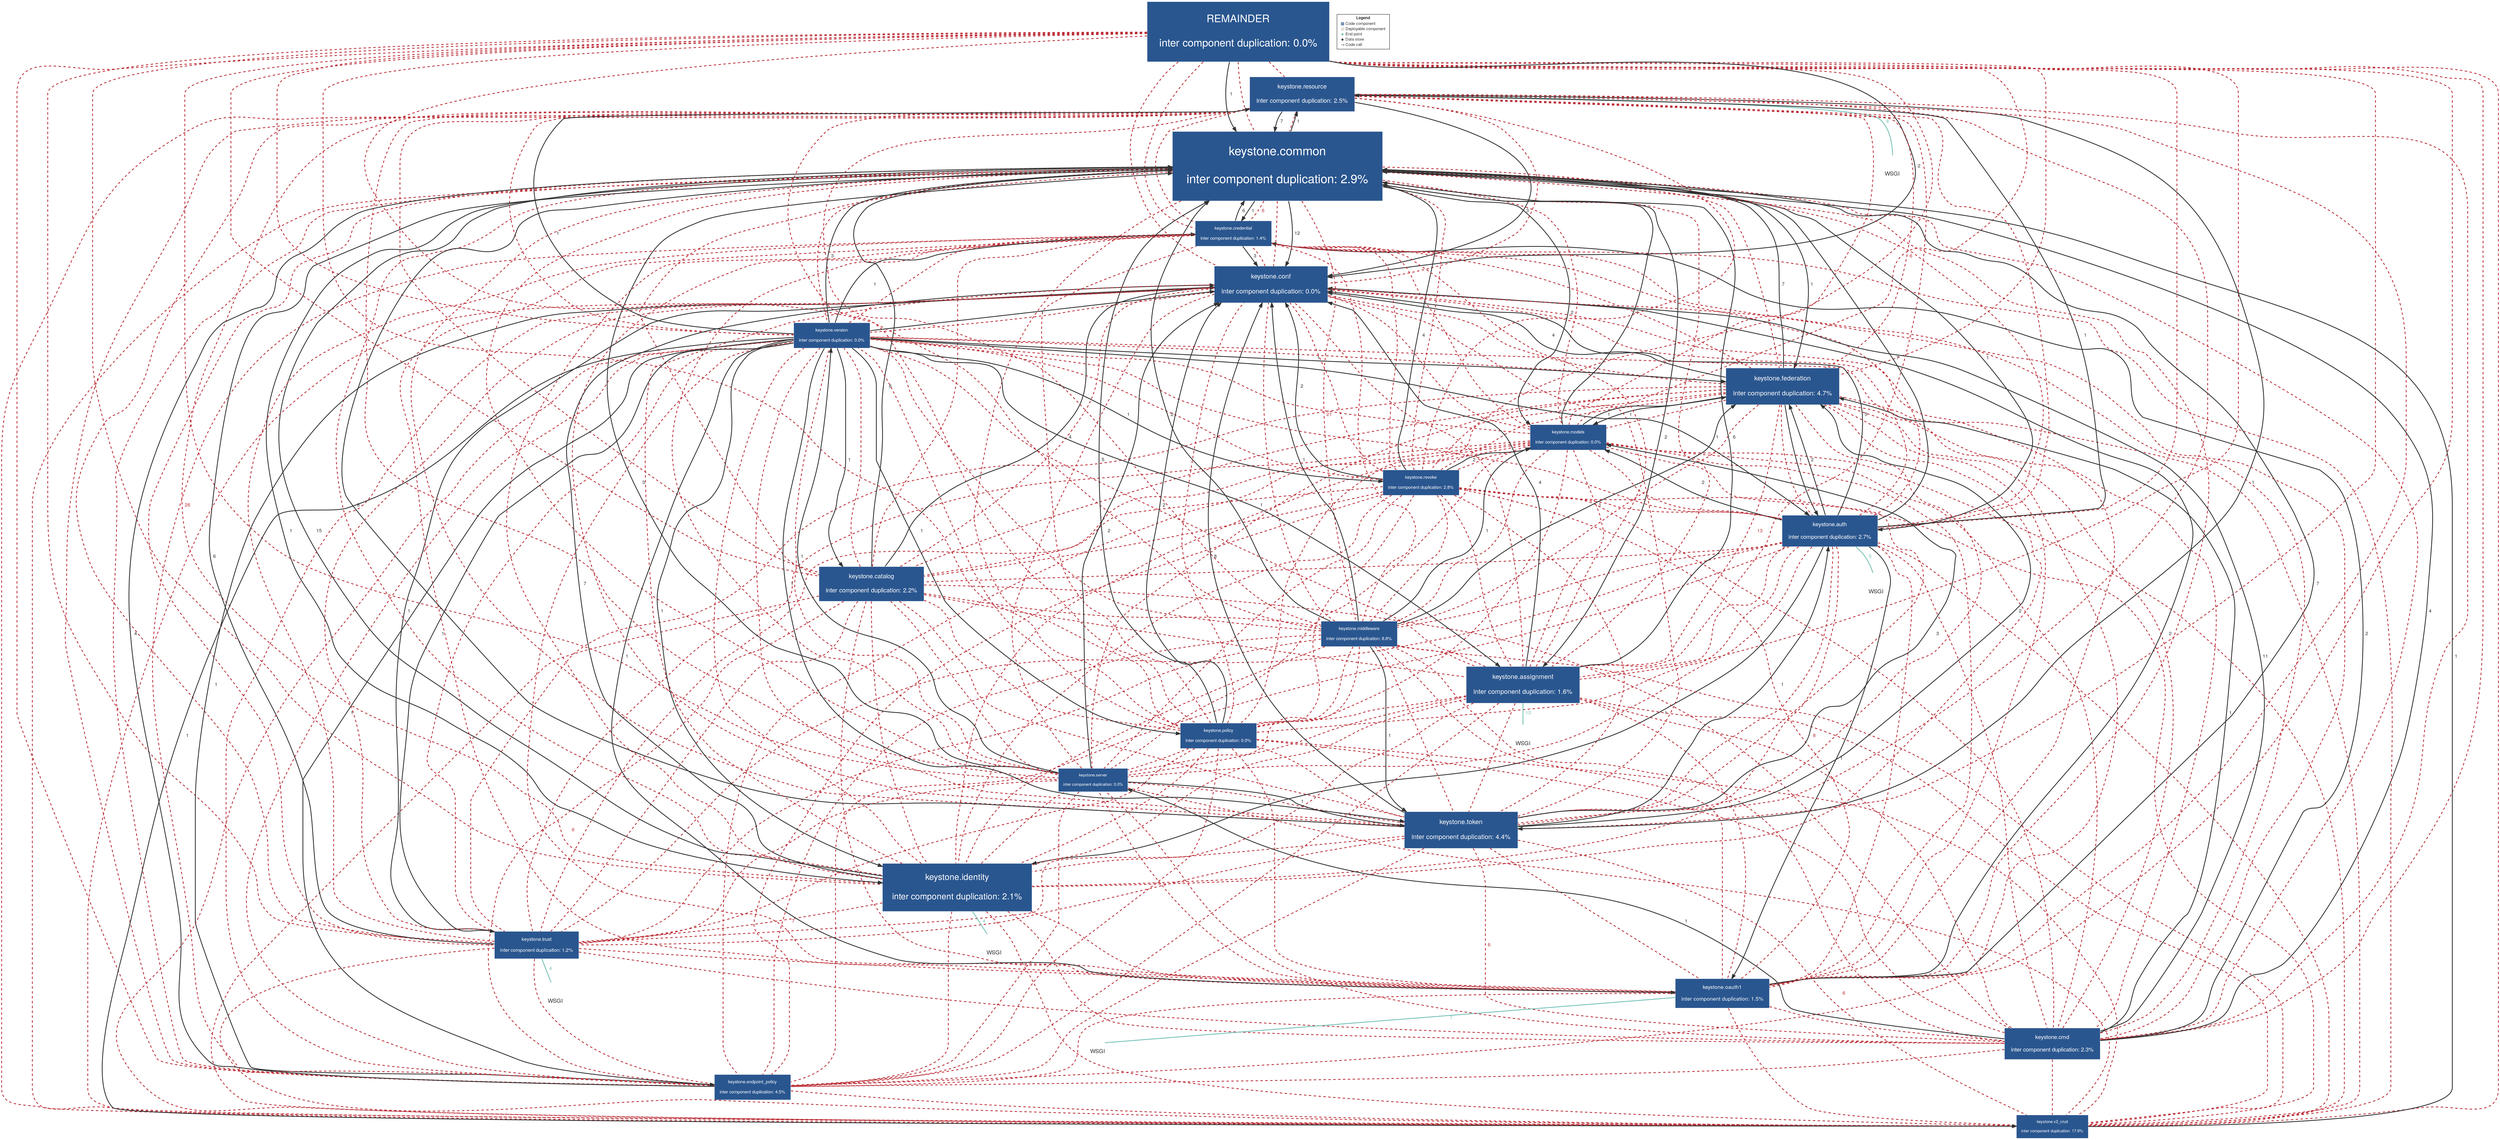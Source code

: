 digraph "Graph" {
compound=true
rankdir=TD
"REMAINDER" [ shape="box" style="filled" fillcolor="#2A568F" penwidth="1" color="#FFFFFF" fontname="Helvetica Neue" fontcolor="#FFFFFF" fontsize="26" margin="0.41600000000000004" label="REMAINDER

inter component duplication: 0.0%" ]
"keystone.resource" [ shape="box" style="filled" fillcolor="#2A568F" penwidth="1" color="#FFFFFF" fontname="Helvetica Neue" fontcolor="#FFFFFF" fontsize="15" margin="0.24" label="keystone.resource

inter component duplication: 2.5%" ]
"INTERFACE-WSGI@keystone.resource@opensource-openstack-keystone" [ shape="box" penwidth="0" fontname="Helvetica Neue" fontcolor="#323232" fontsize="14" image="icon-endpoint.png" width="0.500" height="0.750" fixedsize="true" labelloc="b" label="WSGI" ]
"keystone.common" [ shape="box" style="filled" fillcolor="#2A568F" penwidth="1" color="#FFFFFF" fontname="Helvetica Neue" fontcolor="#FFFFFF" fontsize="30" margin="0.48" label="keystone.common

inter component duplication: 2.9%" ]
"keystone.federation" [ shape="box" style="filled" fillcolor="#2A568F" penwidth="1" color="#FFFFFF" fontname="Helvetica Neue" fontcolor="#FFFFFF" fontsize="16" margin="0.256" label="keystone.federation

inter component duplication: 4.7%" ]
"keystone.models" [ shape="box" style="filled" fillcolor="#2A568F" penwidth="1" color="#FFFFFF" fontname="Helvetica Neue" fontcolor="#FFFFFF" fontsize="11" margin="0.176" label="keystone.models

inter component duplication: 0.0%" ]
"keystone.revoke" [ shape="box" style="filled" fillcolor="#2A568F" penwidth="1" color="#FFFFFF" fontname="Helvetica Neue" fontcolor="#FFFFFF" fontsize="11" margin="0.176" label="keystone.revoke

inter component duplication: 2.8%" ]
"keystone.auth" [ shape="box" style="filled" fillcolor="#2A568F" penwidth="1" color="#FFFFFF" fontname="Helvetica Neue" fontcolor="#FFFFFF" fontsize="14" margin="0.224" label="keystone.auth

inter component duplication: 2.7%" ]
"INTERFACE-WSGI@keystone.auth@opensource-openstack-keystone" [ shape="box" penwidth="0" fontname="Helvetica Neue" fontcolor="#323232" fontsize="14" image="icon-endpoint.png" width="0.500" height="0.750" fixedsize="true" labelloc="b" label="WSGI" ]
"keystone.catalog" [ shape="box" style="filled" fillcolor="#2A568F" penwidth="1" color="#FFFFFF" fontname="Helvetica Neue" fontcolor="#FFFFFF" fontsize="15" margin="0.24" label="keystone.catalog

inter component duplication: 2.2%" ]
"keystone.middleware" [ shape="box" style="filled" fillcolor="#2A568F" penwidth="1" color="#FFFFFF" fontname="Helvetica Neue" fontcolor="#FFFFFF" fontsize="11" margin="0.176" label="keystone.middleware

inter component duplication: 8.8%" ]
"keystone.assignment" [ shape="box" style="filled" fillcolor="#2A568F" penwidth="1" color="#FFFFFF" fontname="Helvetica Neue" fontcolor="#FFFFFF" fontsize="16" margin="0.256" label="keystone.assignment

inter component duplication: 1.6%" ]
"INTERFACE-WSGI@keystone.assignment@opensource-openstack-keystone" [ shape="box" penwidth="0" fontname="Helvetica Neue" fontcolor="#323232" fontsize="14" image="icon-endpoint.png" width="0.500" height="0.750" fixedsize="true" labelloc="b" label="WSGI" ]
"keystone.policy" [ shape="box" style="filled" fillcolor="#2A568F" penwidth="1" color="#FFFFFF" fontname="Helvetica Neue" fontcolor="#FFFFFF" fontsize="11" margin="0.176" label="keystone.policy

inter component duplication: 0.0%" ]
"keystone.token" [ shape="box" style="filled" fillcolor="#2A568F" penwidth="1" color="#FFFFFF" fontname="Helvetica Neue" fontcolor="#FFFFFF" fontsize="16" margin="0.256" label="keystone.token

inter component duplication: 4.4%" ]
"keystone.identity" [ shape="box" style="filled" fillcolor="#2A568F" penwidth="1" color="#FFFFFF" fontname="Helvetica Neue" fontcolor="#FFFFFF" fontsize="21" margin="0.336" label="keystone.identity

inter component duplication: 2.1%" ]
"INTERFACE-WSGI@keystone.identity@opensource-openstack-keystone" [ shape="box" penwidth="0" fontname="Helvetica Neue" fontcolor="#323232" fontsize="14" image="icon-endpoint.png" width="0.500" height="0.750" fixedsize="true" labelloc="b" label="WSGI" ]
"keystone.trust" [ shape="box" style="filled" fillcolor="#2A568F" penwidth="1" color="#FFFFFF" fontname="Helvetica Neue" fontcolor="#FFFFFF" fontsize="12" margin="0.192" label="keystone.trust

inter component duplication: 1.2%" ]
"INTERFACE-WSGI@keystone.trust@opensource-openstack-keystone" [ shape="box" penwidth="0" fontname="Helvetica Neue" fontcolor="#323232" fontsize="14" image="icon-endpoint.png" width="0.500" height="0.750" fixedsize="true" labelloc="b" label="WSGI" ]
"keystone.oauth1" [ shape="box" style="filled" fillcolor="#2A568F" penwidth="1" color="#FFFFFF" fontname="Helvetica Neue" fontcolor="#FFFFFF" fontsize="13" margin="0.20800000000000002" label="keystone.oauth1

inter component duplication: 1.5%" ]
"INTERFACE-WSGI@keystone.oauth1@opensource-openstack-keystone" [ shape="box" penwidth="0" fontname="Helvetica Neue" fontcolor="#323232" fontsize="14" image="icon-endpoint.png" width="0.500" height="0.750" fixedsize="true" labelloc="b" label="WSGI" ]
"keystone.cmd" [ shape="box" style="filled" fillcolor="#2A568F" penwidth="1" color="#FFFFFF" fontname="Helvetica Neue" fontcolor="#FFFFFF" fontsize="14" margin="0.224" label="keystone.cmd

inter component duplication: 2.3%" ]
"keystone.server" [ shape="box" style="filled" fillcolor="#2A568F" penwidth="1" color="#FFFFFF" fontname="Helvetica Neue" fontcolor="#FFFFFF" fontsize="10" margin="0.16" label="keystone.server

inter component duplication: 0.0%" ]
"keystone.endpoint_policy" [ shape="box" style="filled" fillcolor="#2A568F" penwidth="1" color="#FFFFFF" fontname="Helvetica Neue" fontcolor="#FFFFFF" fontsize="11" margin="0.176" label="keystone.endpoint_policy

inter component duplication: 4.5%" ]
"keystone.v2_crud" [ shape="box" style="filled" fillcolor="#2A568F" penwidth="1" color="#FFFFFF" fontname="Helvetica Neue" fontcolor="#FFFFFF" fontsize="10" margin="0.16" label="keystone.v2_crud

inter component duplication: 17.6%" ]
"keystone.conf" [ shape="box" style="filled" fillcolor="#2A568F" penwidth="1" color="#FFFFFF" fontname="Helvetica Neue" fontcolor="#FFFFFF" fontsize="16" margin="0.256" label="keystone.conf

inter component duplication: 0.0%" ]
"keystone.version" [ shape="box" style="filled" fillcolor="#2A568F" penwidth="1" color="#FFFFFF" fontname="Helvetica Neue" fontcolor="#FFFFFF" fontsize="11" margin="0.176" label="keystone.version

inter component duplication: 0.0%" ]
"keystone.credential" [ shape="box" style="filled" fillcolor="#2A568F" penwidth="1" color="#FFFFFF" fontname="Helvetica Neue" fontcolor="#FFFFFF" fontsize="11" margin="0.176" label="keystone.credential

inter component duplication: 1.4%" ]
"REMAINDER" -> "keystone.common" [ penwidth="2" color="#323232" fontcolor="#323232" fontname="Helvetica Neue" fontsize="12" label="  1" ]
"REMAINDER" -> "keystone.conf" [ penwidth="2" color="#323232" fontcolor="#323232" fontname="Helvetica Neue" fontsize="12" label="  2" ]
"keystone.resource" -> "keystone.common" [ penwidth="2" color="#323232" fontcolor="#323232" fontname="Helvetica Neue" fontsize="12" label="  7" ]
"keystone.resource" -> "keystone.token" [ penwidth="2" color="#323232" fontcolor="#323232" fontname="Helvetica Neue" fontsize="12" label="  1" ]
"keystone.resource" -> "keystone.conf" [ penwidth="2" color="#323232" fontcolor="#323232" fontname="Helvetica Neue" fontsize="12" label="  3" ]
"keystone.resource" -> "INTERFACE-WSGI@keystone.resource@opensource-openstack-keystone" [ penwidth="2" color="#72C0B4" fontcolor="#72C0B4" fontname="Helvetica Neue" fontsize="12" arrowhead="none" label="  8" ]
"keystone.common" -> "keystone.resource" [ penwidth="2" color="#323232" fontcolor="#323232" fontname="Helvetica Neue" fontsize="12" label="  1" ]
"keystone.common" -> "keystone.federation" [ penwidth="2" color="#323232" fontcolor="#323232" fontname="Helvetica Neue" fontsize="12" label="  1" ]
"keystone.common" -> "keystone.models" [ penwidth="2" color="#323232" fontcolor="#323232" fontname="Helvetica Neue" fontsize="12" label="  2" ]
"keystone.common" -> "keystone.auth" [ penwidth="2" color="#323232" fontcolor="#323232" fontname="Helvetica Neue" fontsize="12" label="  1" ]
"keystone.common" -> "keystone.assignment" [ penwidth="2" color="#323232" fontcolor="#323232" fontname="Helvetica Neue" fontsize="12" label="  2" ]
"keystone.common" -> "keystone.identity" [ penwidth="2" color="#323232" fontcolor="#323232" fontname="Helvetica Neue" fontsize="12" label="  1" ]
"keystone.common" -> "keystone.conf" [ penwidth="2" color="#323232" fontcolor="#323232" fontname="Helvetica Neue" fontsize="12" label="  12" ]
"keystone.common" -> "keystone.credential" [ penwidth="2" color="#323232" fontcolor="#323232" fontname="Helvetica Neue" fontsize="12" label="  1" ]
"keystone.federation" -> "keystone.common" [ penwidth="2" color="#323232" fontcolor="#323232" fontname="Helvetica Neue" fontsize="12" label="  7" ]
"keystone.federation" -> "keystone.models" [ penwidth="2" color="#323232" fontcolor="#323232" fontname="Helvetica Neue" fontsize="12" label="  1" ]
"keystone.federation" -> "keystone.auth" [ penwidth="2" color="#323232" fontcolor="#323232" fontname="Helvetica Neue" fontsize="12" label="  1" ]
"keystone.federation" -> "keystone.conf" [ penwidth="2" color="#323232" fontcolor="#323232" fontname="Helvetica Neue" fontsize="12" label="  4" ]
"keystone.models" -> "keystone.common" [ penwidth="2" color="#323232" fontcolor="#323232" fontname="Helvetica Neue" fontsize="12" label="  1" ]
"keystone.models" -> "keystone.federation" [ penwidth="2" color="#323232" fontcolor="#323232" fontname="Helvetica Neue" fontsize="12" label="  1" ]
"keystone.revoke" -> "keystone.common" [ penwidth="2" color="#323232" fontcolor="#323232" fontname="Helvetica Neue" fontsize="12" label="  4" ]
"keystone.revoke" -> "keystone.models" [ penwidth="2" color="#323232" fontcolor="#323232" fontname="Helvetica Neue" fontsize="12" label="  2" ]
"keystone.revoke" -> "keystone.conf" [ penwidth="2" color="#323232" fontcolor="#323232" fontname="Helvetica Neue" fontsize="12" label="  2" ]
"keystone.auth" -> "keystone.resource" [ penwidth="2" color="#323232" fontcolor="#323232" fontname="Helvetica Neue" fontsize="12" label="  1" ]
"keystone.auth" -> "keystone.common" [ penwidth="2" color="#323232" fontcolor="#323232" fontname="Helvetica Neue" fontsize="12" label="  7" ]
"keystone.auth" -> "keystone.federation" [ penwidth="2" color="#323232" fontcolor="#323232" fontname="Helvetica Neue" fontsize="12" label="  2" ]
"keystone.auth" -> "keystone.models" [ penwidth="2" color="#323232" fontcolor="#323232" fontname="Helvetica Neue" fontsize="12" label="  2" ]
"keystone.auth" -> "keystone.identity" [ penwidth="2" color="#323232" fontcolor="#323232" fontname="Helvetica Neue" fontsize="12" label="  1" ]
"keystone.auth" -> "keystone.oauth1" [ penwidth="2" color="#323232" fontcolor="#323232" fontname="Helvetica Neue" fontsize="12" label="  1" ]
"keystone.auth" -> "keystone.conf" [ penwidth="2" color="#323232" fontcolor="#323232" fontname="Helvetica Neue" fontsize="12" label="  5" ]
"keystone.auth" -> "INTERFACE-WSGI@keystone.auth@opensource-openstack-keystone" [ penwidth="2" color="#72C0B4" fontcolor="#72C0B4" fontname="Helvetica Neue" fontsize="12" arrowhead="none" label="  5" ]
"keystone.catalog" -> "keystone.common" [ penwidth="2" color="#323232" fontcolor="#323232" fontname="Helvetica Neue" fontsize="12" label="  8" ]
"keystone.catalog" -> "keystone.conf" [ penwidth="2" color="#323232" fontcolor="#323232" fontname="Helvetica Neue" fontsize="12" label="  4" ]
"keystone.middleware" -> "keystone.common" [ penwidth="2" color="#323232" fontcolor="#323232" fontname="Helvetica Neue" fontsize="12" label="  2" ]
"keystone.middleware" -> "keystone.federation" [ penwidth="2" color="#323232" fontcolor="#323232" fontname="Helvetica Neue" fontsize="12" label="  1" ]
"keystone.middleware" -> "keystone.models" [ penwidth="2" color="#323232" fontcolor="#323232" fontname="Helvetica Neue" fontsize="12" label="  1" ]
"keystone.middleware" -> "keystone.token" [ penwidth="2" color="#323232" fontcolor="#323232" fontname="Helvetica Neue" fontsize="12" label="  1" ]
"keystone.middleware" -> "keystone.conf" [ penwidth="2" color="#323232" fontcolor="#323232" fontname="Helvetica Neue" fontsize="12" label="  1" ]
"keystone.assignment" -> "keystone.common" [ penwidth="2" color="#323232" fontcolor="#323232" fontname="Helvetica Neue" fontsize="12" label="  6" ]
"keystone.assignment" -> "keystone.conf" [ penwidth="2" color="#323232" fontcolor="#323232" fontname="Helvetica Neue" fontsize="12" label="  4" ]
"keystone.assignment" -> "INTERFACE-WSGI@keystone.assignment@opensource-openstack-keystone" [ penwidth="2" color="#72C0B4" fontcolor="#72C0B4" fontname="Helvetica Neue" fontsize="12" arrowhead="none" label="  13" ]
"keystone.policy" -> "keystone.common" [ penwidth="2" color="#323232" fontcolor="#323232" fontname="Helvetica Neue" fontsize="12" label="  5" ]
"keystone.policy" -> "keystone.conf" [ penwidth="2" color="#323232" fontcolor="#323232" fontname="Helvetica Neue" fontsize="12" label="  2" ]
"keystone.token" -> "keystone.common" [ penwidth="2" color="#323232" fontcolor="#323232" fontname="Helvetica Neue" fontsize="12" label="  8" ]
"keystone.token" -> "keystone.federation" [ penwidth="2" color="#323232" fontcolor="#323232" fontname="Helvetica Neue" fontsize="12" label="  2" ]
"keystone.token" -> "keystone.models" [ penwidth="2" color="#323232" fontcolor="#323232" fontname="Helvetica Neue" fontsize="12" label="  3" ]
"keystone.token" -> "keystone.auth" [ penwidth="2" color="#323232" fontcolor="#323232" fontname="Helvetica Neue" fontsize="12" label="  1" ]
"keystone.token" -> "keystone.conf" [ penwidth="2" color="#323232" fontcolor="#323232" fontname="Helvetica Neue" fontsize="12" label="  8" ]
"keystone.identity" -> "keystone.common" [ penwidth="2" color="#323232" fontcolor="#323232" fontname="Helvetica Neue" fontsize="12" label="  15" ]
"keystone.identity" -> "keystone.conf" [ penwidth="2" color="#323232" fontcolor="#323232" fontname="Helvetica Neue" fontsize="12" label="  7" ]
"keystone.identity" -> "INTERFACE-WSGI@keystone.identity@opensource-openstack-keystone" [ penwidth="2" color="#72C0B4" fontcolor="#72C0B4" fontname="Helvetica Neue" fontsize="12" arrowhead="none" label="  4" ]
"keystone.trust" -> "keystone.common" [ penwidth="2" color="#323232" fontcolor="#323232" fontname="Helvetica Neue" fontsize="12" label="  6" ]
"keystone.trust" -> "keystone.conf" [ penwidth="2" color="#323232" fontcolor="#323232" fontname="Helvetica Neue" fontsize="12" label="  1" ]
"keystone.trust" -> "INTERFACE-WSGI@keystone.trust@opensource-openstack-keystone" [ penwidth="2" color="#72C0B4" fontcolor="#72C0B4" fontname="Helvetica Neue" fontsize="12" arrowhead="none" label="  4" ]
"keystone.oauth1" -> "keystone.common" [ penwidth="2" color="#323232" fontcolor="#323232" fontname="Helvetica Neue" fontsize="12" label="  7" ]
"keystone.oauth1" -> "keystone.conf" [ penwidth="2" color="#323232" fontcolor="#323232" fontname="Helvetica Neue" fontsize="12" label="  2" ]
"keystone.oauth1" -> "INTERFACE-WSGI@keystone.oauth1@opensource-openstack-keystone" [ penwidth="2" color="#72C0B4" fontcolor="#72C0B4" fontname="Helvetica Neue" fontsize="12" arrowhead="none" label="  7" ]
"keystone.cmd" -> "keystone.common" [ penwidth="2" color="#323232" fontcolor="#323232" fontname="Helvetica Neue" fontsize="12" label="  4" ]
"keystone.cmd" -> "keystone.federation" [ penwidth="2" color="#323232" fontcolor="#323232" fontname="Helvetica Neue" fontsize="12" label="  1" ]
"keystone.cmd" -> "keystone.server" [ penwidth="2" color="#323232" fontcolor="#323232" fontname="Helvetica Neue" fontsize="12" label="  1" ]
"keystone.cmd" -> "keystone.conf" [ penwidth="2" color="#323232" fontcolor="#323232" fontname="Helvetica Neue" fontsize="12" label="  11" ]
"keystone.cmd" -> "keystone.credential" [ penwidth="2" color="#323232" fontcolor="#323232" fontname="Helvetica Neue" fontsize="12" label="  2" ]
"keystone.server" -> "keystone.common" [ penwidth="2" color="#323232" fontcolor="#323232" fontname="Helvetica Neue" fontsize="12" label="  3" ]
"keystone.server" -> "keystone.token" [ penwidth="2" color="#323232" fontcolor="#323232" fontname="Helvetica Neue" fontsize="12" label="  1" ]
"keystone.server" -> "keystone.conf" [ penwidth="2" color="#323232" fontcolor="#323232" fontname="Helvetica Neue" fontsize="12" label="  2" ]
"keystone.server" -> "keystone.version" [ penwidth="2" color="#323232" fontcolor="#323232" fontname="Helvetica Neue" fontsize="12" label="  1" ]
"keystone.endpoint_policy" -> "keystone.common" [ penwidth="2" color="#323232" fontcolor="#323232" fontname="Helvetica Neue" fontsize="12" label="  4" ]
"keystone.endpoint_policy" -> "keystone.conf" [ penwidth="2" color="#323232" fontcolor="#323232" fontname="Helvetica Neue" fontsize="12" label="  1" ]
"keystone.v2_crud" -> "keystone.common" [ penwidth="2" color="#323232" fontcolor="#323232" fontname="Helvetica Neue" fontsize="12" label="  1" ]
"keystone.version" -> "keystone.resource" [ penwidth="2" color="#323232" fontcolor="#323232" fontname="Helvetica Neue" fontsize="12" label="  1" ]
"keystone.version" -> "keystone.common" [ penwidth="2" color="#323232" fontcolor="#323232" fontname="Helvetica Neue" fontsize="12" label="  3" ]
"keystone.version" -> "keystone.federation" [ penwidth="2" color="#323232" fontcolor="#323232" fontname="Helvetica Neue" fontsize="12" label="  1" ]
"keystone.version" -> "keystone.revoke" [ penwidth="2" color="#323232" fontcolor="#323232" fontname="Helvetica Neue" fontsize="12" label="  1" ]
"keystone.version" -> "keystone.auth" [ penwidth="2" color="#323232" fontcolor="#323232" fontname="Helvetica Neue" fontsize="12" label="  1" ]
"keystone.version" -> "keystone.catalog" [ penwidth="2" color="#323232" fontcolor="#323232" fontname="Helvetica Neue" fontsize="12" label="  1" ]
"keystone.version" -> "keystone.assignment" [ penwidth="2" color="#323232" fontcolor="#323232" fontname="Helvetica Neue" fontsize="12" label="  1" ]
"keystone.version" -> "keystone.policy" [ penwidth="2" color="#323232" fontcolor="#323232" fontname="Helvetica Neue" fontsize="12" label="  1" ]
"keystone.version" -> "keystone.token" [ penwidth="2" color="#323232" fontcolor="#323232" fontname="Helvetica Neue" fontsize="12" label="  1" ]
"keystone.version" -> "keystone.identity" [ penwidth="2" color="#323232" fontcolor="#323232" fontname="Helvetica Neue" fontsize="12" label="  1" ]
"keystone.version" -> "keystone.trust" [ penwidth="2" color="#323232" fontcolor="#323232" fontname="Helvetica Neue" fontsize="12" label="  1" ]
"keystone.version" -> "keystone.oauth1" [ penwidth="2" color="#323232" fontcolor="#323232" fontname="Helvetica Neue" fontsize="12" label="  1" ]
"keystone.version" -> "keystone.endpoint_policy" [ penwidth="2" color="#323232" fontcolor="#323232" fontname="Helvetica Neue" fontsize="12" label="  1" ]
"keystone.version" -> "keystone.v2_crud" [ penwidth="2" color="#323232" fontcolor="#323232" fontname="Helvetica Neue" fontsize="12" label="  1" ]
"keystone.version" -> "keystone.conf" [ penwidth="2" color="#323232" fontcolor="#323232" fontname="Helvetica Neue" fontsize="12" label="  1" ]
"keystone.version" -> "keystone.credential" [ penwidth="2" color="#323232" fontcolor="#323232" fontname="Helvetica Neue" fontsize="12" label="  1" ]
"keystone.credential" -> "keystone.common" [ penwidth="2" color="#323232" fontcolor="#323232" fontname="Helvetica Neue" fontsize="12" label="  6" ]
"keystone.credential" -> "keystone.conf" [ penwidth="2" color="#323232" fontcolor="#323232" fontname="Helvetica Neue" fontsize="12" label="  3" ]
"REMAINDER" -> "keystone.resource" [ penwidth="2" color="#bb2d36" fontcolor="#bb2d36" fontname="Helvetica Neue" fontsize="12" arrowhead="both" style="dashed" label="" ]
"REMAINDER" -> "keystone.common" [ penwidth="2" color="#bb2d36" fontcolor="#bb2d36" fontname="Helvetica Neue" fontsize="12" arrowhead="both" style="dashed" label="" ]
"REMAINDER" -> "keystone.federation" [ penwidth="2" color="#bb2d36" fontcolor="#bb2d36" fontname="Helvetica Neue" fontsize="12" arrowhead="both" style="dashed" label="" ]
"REMAINDER" -> "keystone.models" [ penwidth="2" color="#bb2d36" fontcolor="#bb2d36" fontname="Helvetica Neue" fontsize="12" arrowhead="both" style="dashed" label="" ]
"REMAINDER" -> "keystone.revoke" [ penwidth="2" color="#bb2d36" fontcolor="#bb2d36" fontname="Helvetica Neue" fontsize="12" arrowhead="both" style="dashed" label="" ]
"REMAINDER" -> "keystone.auth" [ penwidth="2" color="#bb2d36" fontcolor="#bb2d36" fontname="Helvetica Neue" fontsize="12" arrowhead="both" style="dashed" label="" ]
"REMAINDER" -> "keystone.catalog" [ penwidth="2" color="#bb2d36" fontcolor="#bb2d36" fontname="Helvetica Neue" fontsize="12" arrowhead="both" style="dashed" label="" ]
"REMAINDER" -> "keystone.middleware" [ penwidth="2" color="#bb2d36" fontcolor="#bb2d36" fontname="Helvetica Neue" fontsize="12" arrowhead="both" style="dashed" label="" ]
"REMAINDER" -> "keystone.assignment" [ penwidth="2" color="#bb2d36" fontcolor="#bb2d36" fontname="Helvetica Neue" fontsize="12" arrowhead="both" style="dashed" label="" ]
"REMAINDER" -> "keystone.policy" [ penwidth="2" color="#bb2d36" fontcolor="#bb2d36" fontname="Helvetica Neue" fontsize="12" arrowhead="both" style="dashed" label="" ]
"REMAINDER" -> "keystone.token" [ penwidth="2" color="#bb2d36" fontcolor="#bb2d36" fontname="Helvetica Neue" fontsize="12" arrowhead="both" style="dashed" label="" ]
"REMAINDER" -> "keystone.identity" [ penwidth="2" color="#bb2d36" fontcolor="#bb2d36" fontname="Helvetica Neue" fontsize="12" arrowhead="both" style="dashed" label="" ]
"REMAINDER" -> "keystone.trust" [ penwidth="2" color="#bb2d36" fontcolor="#bb2d36" fontname="Helvetica Neue" fontsize="12" arrowhead="both" style="dashed" label="" ]
"REMAINDER" -> "keystone.oauth1" [ penwidth="2" color="#bb2d36" fontcolor="#bb2d36" fontname="Helvetica Neue" fontsize="12" arrowhead="both" style="dashed" label="" ]
"REMAINDER" -> "keystone.cmd" [ penwidth="2" color="#bb2d36" fontcolor="#bb2d36" fontname="Helvetica Neue" fontsize="12" arrowhead="both" style="dashed" label="" ]
"REMAINDER" -> "keystone.server" [ penwidth="2" color="#bb2d36" fontcolor="#bb2d36" fontname="Helvetica Neue" fontsize="12" arrowhead="both" style="dashed" label="" ]
"REMAINDER" -> "keystone.endpoint_policy" [ penwidth="2" color="#bb2d36" fontcolor="#bb2d36" fontname="Helvetica Neue" fontsize="12" arrowhead="both" style="dashed" label="" ]
"REMAINDER" -> "keystone.v2_crud" [ penwidth="2" color="#bb2d36" fontcolor="#bb2d36" fontname="Helvetica Neue" fontsize="12" arrowhead="both" style="dashed" label="" ]
"REMAINDER" -> "keystone.conf" [ penwidth="2" color="#bb2d36" fontcolor="#bb2d36" fontname="Helvetica Neue" fontsize="12" arrowhead="both" style="dashed" label="" ]
"REMAINDER" -> "keystone.version" [ penwidth="2" color="#bb2d36" fontcolor="#bb2d36" fontname="Helvetica Neue" fontsize="12" arrowhead="both" style="dashed" label="" ]
"REMAINDER" -> "keystone.credential" [ penwidth="2" color="#bb2d36" fontcolor="#bb2d36" fontname="Helvetica Neue" fontsize="12" arrowhead="both" style="dashed" label="" ]
"keystone.resource" -> "keystone.common" [ penwidth="2" color="#bb2d36" fontcolor="#bb2d36" fontname="Helvetica Neue" fontsize="12" arrowhead="both" style="dashed" label="" ]
"keystone.resource" -> "keystone.federation" [ penwidth="2" color="#bb2d36" fontcolor="#bb2d36" fontname="Helvetica Neue" fontsize="12" arrowhead="both" style="dashed" label="  6" ]
"keystone.resource" -> "keystone.models" [ penwidth="2" color="#bb2d36" fontcolor="#bb2d36" fontname="Helvetica Neue" fontsize="12" arrowhead="both" style="dashed" label="" ]
"keystone.resource" -> "keystone.revoke" [ penwidth="2" color="#bb2d36" fontcolor="#bb2d36" fontname="Helvetica Neue" fontsize="12" arrowhead="both" style="dashed" label="" ]
"keystone.resource" -> "keystone.auth" [ penwidth="2" color="#bb2d36" fontcolor="#bb2d36" fontname="Helvetica Neue" fontsize="12" arrowhead="both" style="dashed" label="" ]
"keystone.resource" -> "keystone.catalog" [ penwidth="2" color="#bb2d36" fontcolor="#bb2d36" fontname="Helvetica Neue" fontsize="12" arrowhead="both" style="dashed" label="" ]
"keystone.resource" -> "keystone.middleware" [ penwidth="2" color="#bb2d36" fontcolor="#bb2d36" fontname="Helvetica Neue" fontsize="12" arrowhead="both" style="dashed" label="" ]
"keystone.resource" -> "keystone.assignment" [ penwidth="2" color="#bb2d36" fontcolor="#bb2d36" fontname="Helvetica Neue" fontsize="12" arrowhead="both" style="dashed" label="" ]
"keystone.resource" -> "keystone.policy" [ penwidth="2" color="#bb2d36" fontcolor="#bb2d36" fontname="Helvetica Neue" fontsize="12" arrowhead="both" style="dashed" label="" ]
"keystone.resource" -> "keystone.token" [ penwidth="2" color="#bb2d36" fontcolor="#bb2d36" fontname="Helvetica Neue" fontsize="12" arrowhead="both" style="dashed" label="" ]
"keystone.resource" -> "keystone.identity" [ penwidth="2" color="#bb2d36" fontcolor="#bb2d36" fontname="Helvetica Neue" fontsize="12" arrowhead="both" style="dashed" label="  26" ]
"keystone.resource" -> "keystone.trust" [ penwidth="2" color="#bb2d36" fontcolor="#bb2d36" fontname="Helvetica Neue" fontsize="12" arrowhead="both" style="dashed" label="" ]
"keystone.resource" -> "keystone.oauth1" [ penwidth="2" color="#bb2d36" fontcolor="#bb2d36" fontname="Helvetica Neue" fontsize="12" arrowhead="both" style="dashed" label="" ]
"keystone.resource" -> "keystone.cmd" [ penwidth="2" color="#bb2d36" fontcolor="#bb2d36" fontname="Helvetica Neue" fontsize="12" arrowhead="both" style="dashed" label="" ]
"keystone.resource" -> "keystone.server" [ penwidth="2" color="#bb2d36" fontcolor="#bb2d36" fontname="Helvetica Neue" fontsize="12" arrowhead="both" style="dashed" label="" ]
"keystone.resource" -> "keystone.endpoint_policy" [ penwidth="2" color="#bb2d36" fontcolor="#bb2d36" fontname="Helvetica Neue" fontsize="12" arrowhead="both" style="dashed" label="" ]
"keystone.resource" -> "keystone.v2_crud" [ penwidth="2" color="#bb2d36" fontcolor="#bb2d36" fontname="Helvetica Neue" fontsize="12" arrowhead="both" style="dashed" label="" ]
"keystone.resource" -> "keystone.conf" [ penwidth="2" color="#bb2d36" fontcolor="#bb2d36" fontname="Helvetica Neue" fontsize="12" arrowhead="both" style="dashed" label="" ]
"keystone.resource" -> "keystone.version" [ penwidth="2" color="#bb2d36" fontcolor="#bb2d36" fontname="Helvetica Neue" fontsize="12" arrowhead="both" style="dashed" label="" ]
"keystone.resource" -> "keystone.credential" [ penwidth="2" color="#bb2d36" fontcolor="#bb2d36" fontname="Helvetica Neue" fontsize="12" arrowhead="both" style="dashed" label="" ]
"keystone.common" -> "keystone.federation" [ penwidth="2" color="#bb2d36" fontcolor="#bb2d36" fontname="Helvetica Neue" fontsize="12" arrowhead="both" style="dashed" label="" ]
"keystone.common" -> "keystone.models" [ penwidth="2" color="#bb2d36" fontcolor="#bb2d36" fontname="Helvetica Neue" fontsize="12" arrowhead="both" style="dashed" label="" ]
"keystone.common" -> "keystone.revoke" [ penwidth="2" color="#bb2d36" fontcolor="#bb2d36" fontname="Helvetica Neue" fontsize="12" arrowhead="both" style="dashed" label="" ]
"keystone.common" -> "keystone.auth" [ penwidth="2" color="#bb2d36" fontcolor="#bb2d36" fontname="Helvetica Neue" fontsize="12" arrowhead="both" style="dashed" label="" ]
"keystone.common" -> "keystone.catalog" [ penwidth="2" color="#bb2d36" fontcolor="#bb2d36" fontname="Helvetica Neue" fontsize="12" arrowhead="both" style="dashed" label="" ]
"keystone.common" -> "keystone.middleware" [ penwidth="2" color="#bb2d36" fontcolor="#bb2d36" fontname="Helvetica Neue" fontsize="12" arrowhead="both" style="dashed" label="  21" ]
"keystone.common" -> "keystone.assignment" [ penwidth="2" color="#bb2d36" fontcolor="#bb2d36" fontname="Helvetica Neue" fontsize="12" arrowhead="both" style="dashed" label="" ]
"keystone.common" -> "keystone.policy" [ penwidth="2" color="#bb2d36" fontcolor="#bb2d36" fontname="Helvetica Neue" fontsize="12" arrowhead="both" style="dashed" label="" ]
"keystone.common" -> "keystone.token" [ penwidth="2" color="#bb2d36" fontcolor="#bb2d36" fontname="Helvetica Neue" fontsize="12" arrowhead="both" style="dashed" label="" ]
"keystone.common" -> "keystone.identity" [ penwidth="2" color="#bb2d36" fontcolor="#bb2d36" fontname="Helvetica Neue" fontsize="12" arrowhead="both" style="dashed" label="" ]
"keystone.common" -> "keystone.trust" [ penwidth="2" color="#bb2d36" fontcolor="#bb2d36" fontname="Helvetica Neue" fontsize="12" arrowhead="both" style="dashed" label="" ]
"keystone.common" -> "keystone.oauth1" [ penwidth="2" color="#bb2d36" fontcolor="#bb2d36" fontname="Helvetica Neue" fontsize="12" arrowhead="both" style="dashed" label="" ]
"keystone.common" -> "keystone.cmd" [ penwidth="2" color="#bb2d36" fontcolor="#bb2d36" fontname="Helvetica Neue" fontsize="12" arrowhead="both" style="dashed" label="" ]
"keystone.common" -> "keystone.server" [ penwidth="2" color="#bb2d36" fontcolor="#bb2d36" fontname="Helvetica Neue" fontsize="12" arrowhead="both" style="dashed" label="" ]
"keystone.common" -> "keystone.endpoint_policy" [ penwidth="2" color="#bb2d36" fontcolor="#bb2d36" fontname="Helvetica Neue" fontsize="12" arrowhead="both" style="dashed" label="" ]
"keystone.common" -> "keystone.v2_crud" [ penwidth="2" color="#bb2d36" fontcolor="#bb2d36" fontname="Helvetica Neue" fontsize="12" arrowhead="both" style="dashed" label="" ]
"keystone.common" -> "keystone.conf" [ penwidth="2" color="#bb2d36" fontcolor="#bb2d36" fontname="Helvetica Neue" fontsize="12" arrowhead="both" style="dashed" label="" ]
"keystone.common" -> "keystone.version" [ penwidth="2" color="#bb2d36" fontcolor="#bb2d36" fontname="Helvetica Neue" fontsize="12" arrowhead="both" style="dashed" label="" ]
"keystone.common" -> "keystone.credential" [ penwidth="2" color="#bb2d36" fontcolor="#bb2d36" fontname="Helvetica Neue" fontsize="12" arrowhead="both" style="dashed" label="  6" ]
"keystone.federation" -> "keystone.models" [ penwidth="2" color="#bb2d36" fontcolor="#bb2d36" fontname="Helvetica Neue" fontsize="12" arrowhead="both" style="dashed" label="" ]
"keystone.federation" -> "keystone.revoke" [ penwidth="2" color="#bb2d36" fontcolor="#bb2d36" fontname="Helvetica Neue" fontsize="12" arrowhead="both" style="dashed" label="" ]
"keystone.federation" -> "keystone.auth" [ penwidth="2" color="#bb2d36" fontcolor="#bb2d36" fontname="Helvetica Neue" fontsize="12" arrowhead="both" style="dashed" label="" ]
"keystone.federation" -> "keystone.catalog" [ penwidth="2" color="#bb2d36" fontcolor="#bb2d36" fontname="Helvetica Neue" fontsize="12" arrowhead="both" style="dashed" label="" ]
"keystone.federation" -> "keystone.middleware" [ penwidth="2" color="#bb2d36" fontcolor="#bb2d36" fontname="Helvetica Neue" fontsize="12" arrowhead="both" style="dashed" label="" ]
"keystone.federation" -> "keystone.assignment" [ penwidth="2" color="#bb2d36" fontcolor="#bb2d36" fontname="Helvetica Neue" fontsize="12" arrowhead="both" style="dashed" label="  13" ]
"keystone.federation" -> "keystone.policy" [ penwidth="2" color="#bb2d36" fontcolor="#bb2d36" fontname="Helvetica Neue" fontsize="12" arrowhead="both" style="dashed" label="" ]
"keystone.federation" -> "keystone.token" [ penwidth="2" color="#bb2d36" fontcolor="#bb2d36" fontname="Helvetica Neue" fontsize="12" arrowhead="both" style="dashed" label="" ]
"keystone.federation" -> "keystone.identity" [ penwidth="2" color="#bb2d36" fontcolor="#bb2d36" fontname="Helvetica Neue" fontsize="12" arrowhead="both" style="dashed" label="" ]
"keystone.federation" -> "keystone.trust" [ penwidth="2" color="#bb2d36" fontcolor="#bb2d36" fontname="Helvetica Neue" fontsize="12" arrowhead="both" style="dashed" label="" ]
"keystone.federation" -> "keystone.oauth1" [ penwidth="2" color="#bb2d36" fontcolor="#bb2d36" fontname="Helvetica Neue" fontsize="12" arrowhead="both" style="dashed" label="" ]
"keystone.federation" -> "keystone.cmd" [ penwidth="2" color="#bb2d36" fontcolor="#bb2d36" fontname="Helvetica Neue" fontsize="12" arrowhead="both" style="dashed" label="" ]
"keystone.federation" -> "keystone.server" [ penwidth="2" color="#bb2d36" fontcolor="#bb2d36" fontname="Helvetica Neue" fontsize="12" arrowhead="both" style="dashed" label="" ]
"keystone.federation" -> "keystone.endpoint_policy" [ penwidth="2" color="#bb2d36" fontcolor="#bb2d36" fontname="Helvetica Neue" fontsize="12" arrowhead="both" style="dashed" label="" ]
"keystone.federation" -> "keystone.v2_crud" [ penwidth="2" color="#bb2d36" fontcolor="#bb2d36" fontname="Helvetica Neue" fontsize="12" arrowhead="both" style="dashed" label="" ]
"keystone.federation" -> "keystone.conf" [ penwidth="2" color="#bb2d36" fontcolor="#bb2d36" fontname="Helvetica Neue" fontsize="12" arrowhead="both" style="dashed" label="" ]
"keystone.federation" -> "keystone.version" [ penwidth="2" color="#bb2d36" fontcolor="#bb2d36" fontname="Helvetica Neue" fontsize="12" arrowhead="both" style="dashed" label="" ]
"keystone.federation" -> "keystone.credential" [ penwidth="2" color="#bb2d36" fontcolor="#bb2d36" fontname="Helvetica Neue" fontsize="12" arrowhead="both" style="dashed" label="" ]
"keystone.models" -> "keystone.revoke" [ penwidth="2" color="#bb2d36" fontcolor="#bb2d36" fontname="Helvetica Neue" fontsize="12" arrowhead="both" style="dashed" label="" ]
"keystone.models" -> "keystone.auth" [ penwidth="2" color="#bb2d36" fontcolor="#bb2d36" fontname="Helvetica Neue" fontsize="12" arrowhead="both" style="dashed" label="" ]
"keystone.models" -> "keystone.catalog" [ penwidth="2" color="#bb2d36" fontcolor="#bb2d36" fontname="Helvetica Neue" fontsize="12" arrowhead="both" style="dashed" label="" ]
"keystone.models" -> "keystone.middleware" [ penwidth="2" color="#bb2d36" fontcolor="#bb2d36" fontname="Helvetica Neue" fontsize="12" arrowhead="both" style="dashed" label="" ]
"keystone.models" -> "keystone.assignment" [ penwidth="2" color="#bb2d36" fontcolor="#bb2d36" fontname="Helvetica Neue" fontsize="12" arrowhead="both" style="dashed" label="" ]
"keystone.models" -> "keystone.policy" [ penwidth="2" color="#bb2d36" fontcolor="#bb2d36" fontname="Helvetica Neue" fontsize="12" arrowhead="both" style="dashed" label="" ]
"keystone.models" -> "keystone.token" [ penwidth="2" color="#bb2d36" fontcolor="#bb2d36" fontname="Helvetica Neue" fontsize="12" arrowhead="both" style="dashed" label="" ]
"keystone.models" -> "keystone.identity" [ penwidth="2" color="#bb2d36" fontcolor="#bb2d36" fontname="Helvetica Neue" fontsize="12" arrowhead="both" style="dashed" label="" ]
"keystone.models" -> "keystone.trust" [ penwidth="2" color="#bb2d36" fontcolor="#bb2d36" fontname="Helvetica Neue" fontsize="12" arrowhead="both" style="dashed" label="" ]
"keystone.models" -> "keystone.oauth1" [ penwidth="2" color="#bb2d36" fontcolor="#bb2d36" fontname="Helvetica Neue" fontsize="12" arrowhead="both" style="dashed" label="" ]
"keystone.models" -> "keystone.cmd" [ penwidth="2" color="#bb2d36" fontcolor="#bb2d36" fontname="Helvetica Neue" fontsize="12" arrowhead="both" style="dashed" label="" ]
"keystone.models" -> "keystone.server" [ penwidth="2" color="#bb2d36" fontcolor="#bb2d36" fontname="Helvetica Neue" fontsize="12" arrowhead="both" style="dashed" label="" ]
"keystone.models" -> "keystone.endpoint_policy" [ penwidth="2" color="#bb2d36" fontcolor="#bb2d36" fontname="Helvetica Neue" fontsize="12" arrowhead="both" style="dashed" label="" ]
"keystone.models" -> "keystone.v2_crud" [ penwidth="2" color="#bb2d36" fontcolor="#bb2d36" fontname="Helvetica Neue" fontsize="12" arrowhead="both" style="dashed" label="" ]
"keystone.models" -> "keystone.conf" [ penwidth="2" color="#bb2d36" fontcolor="#bb2d36" fontname="Helvetica Neue" fontsize="12" arrowhead="both" style="dashed" label="" ]
"keystone.models" -> "keystone.version" [ penwidth="2" color="#bb2d36" fontcolor="#bb2d36" fontname="Helvetica Neue" fontsize="12" arrowhead="both" style="dashed" label="" ]
"keystone.models" -> "keystone.credential" [ penwidth="2" color="#bb2d36" fontcolor="#bb2d36" fontname="Helvetica Neue" fontsize="12" arrowhead="both" style="dashed" label="" ]
"keystone.revoke" -> "keystone.auth" [ penwidth="2" color="#bb2d36" fontcolor="#bb2d36" fontname="Helvetica Neue" fontsize="12" arrowhead="both" style="dashed" label="" ]
"keystone.revoke" -> "keystone.catalog" [ penwidth="2" color="#bb2d36" fontcolor="#bb2d36" fontname="Helvetica Neue" fontsize="12" arrowhead="both" style="dashed" label="" ]
"keystone.revoke" -> "keystone.middleware" [ penwidth="2" color="#bb2d36" fontcolor="#bb2d36" fontname="Helvetica Neue" fontsize="12" arrowhead="both" style="dashed" label="" ]
"keystone.revoke" -> "keystone.assignment" [ penwidth="2" color="#bb2d36" fontcolor="#bb2d36" fontname="Helvetica Neue" fontsize="12" arrowhead="both" style="dashed" label="" ]
"keystone.revoke" -> "keystone.policy" [ penwidth="2" color="#bb2d36" fontcolor="#bb2d36" fontname="Helvetica Neue" fontsize="12" arrowhead="both" style="dashed" label="" ]
"keystone.revoke" -> "keystone.token" [ penwidth="2" color="#bb2d36" fontcolor="#bb2d36" fontname="Helvetica Neue" fontsize="12" arrowhead="both" style="dashed" label="" ]
"keystone.revoke" -> "keystone.identity" [ penwidth="2" color="#bb2d36" fontcolor="#bb2d36" fontname="Helvetica Neue" fontsize="12" arrowhead="both" style="dashed" label="" ]
"keystone.revoke" -> "keystone.trust" [ penwidth="2" color="#bb2d36" fontcolor="#bb2d36" fontname="Helvetica Neue" fontsize="12" arrowhead="both" style="dashed" label="" ]
"keystone.revoke" -> "keystone.oauth1" [ penwidth="2" color="#bb2d36" fontcolor="#bb2d36" fontname="Helvetica Neue" fontsize="12" arrowhead="both" style="dashed" label="  8" ]
"keystone.revoke" -> "keystone.cmd" [ penwidth="2" color="#bb2d36" fontcolor="#bb2d36" fontname="Helvetica Neue" fontsize="12" arrowhead="both" style="dashed" label="" ]
"keystone.revoke" -> "keystone.server" [ penwidth="2" color="#bb2d36" fontcolor="#bb2d36" fontname="Helvetica Neue" fontsize="12" arrowhead="both" style="dashed" label="" ]
"keystone.revoke" -> "keystone.endpoint_policy" [ penwidth="2" color="#bb2d36" fontcolor="#bb2d36" fontname="Helvetica Neue" fontsize="12" arrowhead="both" style="dashed" label="" ]
"keystone.revoke" -> "keystone.v2_crud" [ penwidth="2" color="#bb2d36" fontcolor="#bb2d36" fontname="Helvetica Neue" fontsize="12" arrowhead="both" style="dashed" label="" ]
"keystone.revoke" -> "keystone.conf" [ penwidth="2" color="#bb2d36" fontcolor="#bb2d36" fontname="Helvetica Neue" fontsize="12" arrowhead="both" style="dashed" label="" ]
"keystone.revoke" -> "keystone.version" [ penwidth="2" color="#bb2d36" fontcolor="#bb2d36" fontname="Helvetica Neue" fontsize="12" arrowhead="both" style="dashed" label="" ]
"keystone.revoke" -> "keystone.credential" [ penwidth="2" color="#bb2d36" fontcolor="#bb2d36" fontname="Helvetica Neue" fontsize="12" arrowhead="both" style="dashed" label="" ]
"keystone.auth" -> "keystone.catalog" [ penwidth="2" color="#bb2d36" fontcolor="#bb2d36" fontname="Helvetica Neue" fontsize="12" arrowhead="both" style="dashed" label="" ]
"keystone.auth" -> "keystone.middleware" [ penwidth="2" color="#bb2d36" fontcolor="#bb2d36" fontname="Helvetica Neue" fontsize="12" arrowhead="both" style="dashed" label="" ]
"keystone.auth" -> "keystone.assignment" [ penwidth="2" color="#bb2d36" fontcolor="#bb2d36" fontname="Helvetica Neue" fontsize="12" arrowhead="both" style="dashed" label="" ]
"keystone.auth" -> "keystone.policy" [ penwidth="2" color="#bb2d36" fontcolor="#bb2d36" fontname="Helvetica Neue" fontsize="12" arrowhead="both" style="dashed" label="" ]
"keystone.auth" -> "keystone.token" [ penwidth="2" color="#bb2d36" fontcolor="#bb2d36" fontname="Helvetica Neue" fontsize="12" arrowhead="both" style="dashed" label="" ]
"keystone.auth" -> "keystone.identity" [ penwidth="2" color="#bb2d36" fontcolor="#bb2d36" fontname="Helvetica Neue" fontsize="12" arrowhead="both" style="dashed" label="" ]
"keystone.auth" -> "keystone.trust" [ penwidth="2" color="#bb2d36" fontcolor="#bb2d36" fontname="Helvetica Neue" fontsize="12" arrowhead="both" style="dashed" label="" ]
"keystone.auth" -> "keystone.oauth1" [ penwidth="2" color="#bb2d36" fontcolor="#bb2d36" fontname="Helvetica Neue" fontsize="12" arrowhead="both" style="dashed" label="" ]
"keystone.auth" -> "keystone.cmd" [ penwidth="2" color="#bb2d36" fontcolor="#bb2d36" fontname="Helvetica Neue" fontsize="12" arrowhead="both" style="dashed" label="" ]
"keystone.auth" -> "keystone.server" [ penwidth="2" color="#bb2d36" fontcolor="#bb2d36" fontname="Helvetica Neue" fontsize="12" arrowhead="both" style="dashed" label="" ]
"keystone.auth" -> "keystone.endpoint_policy" [ penwidth="2" color="#bb2d36" fontcolor="#bb2d36" fontname="Helvetica Neue" fontsize="12" arrowhead="both" style="dashed" label="" ]
"keystone.auth" -> "keystone.v2_crud" [ penwidth="2" color="#bb2d36" fontcolor="#bb2d36" fontname="Helvetica Neue" fontsize="12" arrowhead="both" style="dashed" label="" ]
"keystone.auth" -> "keystone.conf" [ penwidth="2" color="#bb2d36" fontcolor="#bb2d36" fontname="Helvetica Neue" fontsize="12" arrowhead="both" style="dashed" label="" ]
"keystone.auth" -> "keystone.version" [ penwidth="2" color="#bb2d36" fontcolor="#bb2d36" fontname="Helvetica Neue" fontsize="12" arrowhead="both" style="dashed" label="" ]
"keystone.auth" -> "keystone.credential" [ penwidth="2" color="#bb2d36" fontcolor="#bb2d36" fontname="Helvetica Neue" fontsize="12" arrowhead="both" style="dashed" label="" ]
"keystone.catalog" -> "keystone.middleware" [ penwidth="2" color="#bb2d36" fontcolor="#bb2d36" fontname="Helvetica Neue" fontsize="12" arrowhead="both" style="dashed" label="" ]
"keystone.catalog" -> "keystone.assignment" [ penwidth="2" color="#bb2d36" fontcolor="#bb2d36" fontname="Helvetica Neue" fontsize="12" arrowhead="both" style="dashed" label="" ]
"keystone.catalog" -> "keystone.policy" [ penwidth="2" color="#bb2d36" fontcolor="#bb2d36" fontname="Helvetica Neue" fontsize="12" arrowhead="both" style="dashed" label="" ]
"keystone.catalog" -> "keystone.token" [ penwidth="2" color="#bb2d36" fontcolor="#bb2d36" fontname="Helvetica Neue" fontsize="12" arrowhead="both" style="dashed" label="" ]
"keystone.catalog" -> "keystone.identity" [ penwidth="2" color="#bb2d36" fontcolor="#bb2d36" fontname="Helvetica Neue" fontsize="12" arrowhead="both" style="dashed" label="" ]
"keystone.catalog" -> "keystone.trust" [ penwidth="2" color="#bb2d36" fontcolor="#bb2d36" fontname="Helvetica Neue" fontsize="12" arrowhead="both" style="dashed" label="" ]
"keystone.catalog" -> "keystone.oauth1" [ penwidth="2" color="#bb2d36" fontcolor="#bb2d36" fontname="Helvetica Neue" fontsize="12" arrowhead="both" style="dashed" label="" ]
"keystone.catalog" -> "keystone.cmd" [ penwidth="2" color="#bb2d36" fontcolor="#bb2d36" fontname="Helvetica Neue" fontsize="12" arrowhead="both" style="dashed" label="" ]
"keystone.catalog" -> "keystone.server" [ penwidth="2" color="#bb2d36" fontcolor="#bb2d36" fontname="Helvetica Neue" fontsize="12" arrowhead="both" style="dashed" label="" ]
"keystone.catalog" -> "keystone.endpoint_policy" [ penwidth="2" color="#bb2d36" fontcolor="#bb2d36" fontname="Helvetica Neue" fontsize="12" arrowhead="both" style="dashed" label="  6" ]
"keystone.catalog" -> "keystone.v2_crud" [ penwidth="2" color="#bb2d36" fontcolor="#bb2d36" fontname="Helvetica Neue" fontsize="12" arrowhead="both" style="dashed" label="" ]
"keystone.catalog" -> "keystone.conf" [ penwidth="2" color="#bb2d36" fontcolor="#bb2d36" fontname="Helvetica Neue" fontsize="12" arrowhead="both" style="dashed" label="" ]
"keystone.catalog" -> "keystone.version" [ penwidth="2" color="#bb2d36" fontcolor="#bb2d36" fontname="Helvetica Neue" fontsize="12" arrowhead="both" style="dashed" label="" ]
"keystone.catalog" -> "keystone.credential" [ penwidth="2" color="#bb2d36" fontcolor="#bb2d36" fontname="Helvetica Neue" fontsize="12" arrowhead="both" style="dashed" label="" ]
"keystone.middleware" -> "keystone.assignment" [ penwidth="2" color="#bb2d36" fontcolor="#bb2d36" fontname="Helvetica Neue" fontsize="12" arrowhead="both" style="dashed" label="" ]
"keystone.middleware" -> "keystone.policy" [ penwidth="2" color="#bb2d36" fontcolor="#bb2d36" fontname="Helvetica Neue" fontsize="12" arrowhead="both" style="dashed" label="" ]
"keystone.middleware" -> "keystone.token" [ penwidth="2" color="#bb2d36" fontcolor="#bb2d36" fontname="Helvetica Neue" fontsize="12" arrowhead="both" style="dashed" label="" ]
"keystone.middleware" -> "keystone.identity" [ penwidth="2" color="#bb2d36" fontcolor="#bb2d36" fontname="Helvetica Neue" fontsize="12" arrowhead="both" style="dashed" label="" ]
"keystone.middleware" -> "keystone.trust" [ penwidth="2" color="#bb2d36" fontcolor="#bb2d36" fontname="Helvetica Neue" fontsize="12" arrowhead="both" style="dashed" label="" ]
"keystone.middleware" -> "keystone.oauth1" [ penwidth="2" color="#bb2d36" fontcolor="#bb2d36" fontname="Helvetica Neue" fontsize="12" arrowhead="both" style="dashed" label="" ]
"keystone.middleware" -> "keystone.cmd" [ penwidth="2" color="#bb2d36" fontcolor="#bb2d36" fontname="Helvetica Neue" fontsize="12" arrowhead="both" style="dashed" label="" ]
"keystone.middleware" -> "keystone.server" [ penwidth="2" color="#bb2d36" fontcolor="#bb2d36" fontname="Helvetica Neue" fontsize="12" arrowhead="both" style="dashed" label="" ]
"keystone.middleware" -> "keystone.endpoint_policy" [ penwidth="2" color="#bb2d36" fontcolor="#bb2d36" fontname="Helvetica Neue" fontsize="12" arrowhead="both" style="dashed" label="" ]
"keystone.middleware" -> "keystone.v2_crud" [ penwidth="2" color="#bb2d36" fontcolor="#bb2d36" fontname="Helvetica Neue" fontsize="12" arrowhead="both" style="dashed" label="" ]
"keystone.middleware" -> "keystone.conf" [ penwidth="2" color="#bb2d36" fontcolor="#bb2d36" fontname="Helvetica Neue" fontsize="12" arrowhead="both" style="dashed" label="" ]
"keystone.middleware" -> "keystone.version" [ penwidth="2" color="#bb2d36" fontcolor="#bb2d36" fontname="Helvetica Neue" fontsize="12" arrowhead="both" style="dashed" label="" ]
"keystone.middleware" -> "keystone.credential" [ penwidth="2" color="#bb2d36" fontcolor="#bb2d36" fontname="Helvetica Neue" fontsize="12" arrowhead="both" style="dashed" label="" ]
"keystone.assignment" -> "keystone.policy" [ penwidth="2" color="#bb2d36" fontcolor="#bb2d36" fontname="Helvetica Neue" fontsize="12" arrowhead="both" style="dashed" label="" ]
"keystone.assignment" -> "keystone.token" [ penwidth="2" color="#bb2d36" fontcolor="#bb2d36" fontname="Helvetica Neue" fontsize="12" arrowhead="both" style="dashed" label="" ]
"keystone.assignment" -> "keystone.identity" [ penwidth="2" color="#bb2d36" fontcolor="#bb2d36" fontname="Helvetica Neue" fontsize="12" arrowhead="both" style="dashed" label="" ]
"keystone.assignment" -> "keystone.trust" [ penwidth="2" color="#bb2d36" fontcolor="#bb2d36" fontname="Helvetica Neue" fontsize="12" arrowhead="both" style="dashed" label="" ]
"keystone.assignment" -> "keystone.oauth1" [ penwidth="2" color="#bb2d36" fontcolor="#bb2d36" fontname="Helvetica Neue" fontsize="12" arrowhead="both" style="dashed" label="" ]
"keystone.assignment" -> "keystone.cmd" [ penwidth="2" color="#bb2d36" fontcolor="#bb2d36" fontname="Helvetica Neue" fontsize="12" arrowhead="both" style="dashed" label="" ]
"keystone.assignment" -> "keystone.server" [ penwidth="2" color="#bb2d36" fontcolor="#bb2d36" fontname="Helvetica Neue" fontsize="12" arrowhead="both" style="dashed" label="" ]
"keystone.assignment" -> "keystone.endpoint_policy" [ penwidth="2" color="#bb2d36" fontcolor="#bb2d36" fontname="Helvetica Neue" fontsize="12" arrowhead="both" style="dashed" label="" ]
"keystone.assignment" -> "keystone.v2_crud" [ penwidth="2" color="#bb2d36" fontcolor="#bb2d36" fontname="Helvetica Neue" fontsize="12" arrowhead="both" style="dashed" label="" ]
"keystone.assignment" -> "keystone.conf" [ penwidth="2" color="#bb2d36" fontcolor="#bb2d36" fontname="Helvetica Neue" fontsize="12" arrowhead="both" style="dashed" label="" ]
"keystone.assignment" -> "keystone.version" [ penwidth="2" color="#bb2d36" fontcolor="#bb2d36" fontname="Helvetica Neue" fontsize="12" arrowhead="both" style="dashed" label="" ]
"keystone.assignment" -> "keystone.credential" [ penwidth="2" color="#bb2d36" fontcolor="#bb2d36" fontname="Helvetica Neue" fontsize="12" arrowhead="both" style="dashed" label="" ]
"keystone.policy" -> "keystone.token" [ penwidth="2" color="#bb2d36" fontcolor="#bb2d36" fontname="Helvetica Neue" fontsize="12" arrowhead="both" style="dashed" label="" ]
"keystone.policy" -> "keystone.identity" [ penwidth="2" color="#bb2d36" fontcolor="#bb2d36" fontname="Helvetica Neue" fontsize="12" arrowhead="both" style="dashed" label="" ]
"keystone.policy" -> "keystone.trust" [ penwidth="2" color="#bb2d36" fontcolor="#bb2d36" fontname="Helvetica Neue" fontsize="12" arrowhead="both" style="dashed" label="" ]
"keystone.policy" -> "keystone.oauth1" [ penwidth="2" color="#bb2d36" fontcolor="#bb2d36" fontname="Helvetica Neue" fontsize="12" arrowhead="both" style="dashed" label="" ]
"keystone.policy" -> "keystone.cmd" [ penwidth="2" color="#bb2d36" fontcolor="#bb2d36" fontname="Helvetica Neue" fontsize="12" arrowhead="both" style="dashed" label="" ]
"keystone.policy" -> "keystone.server" [ penwidth="2" color="#bb2d36" fontcolor="#bb2d36" fontname="Helvetica Neue" fontsize="12" arrowhead="both" style="dashed" label="" ]
"keystone.policy" -> "keystone.endpoint_policy" [ penwidth="2" color="#bb2d36" fontcolor="#bb2d36" fontname="Helvetica Neue" fontsize="12" arrowhead="both" style="dashed" label="" ]
"keystone.policy" -> "keystone.v2_crud" [ penwidth="2" color="#bb2d36" fontcolor="#bb2d36" fontname="Helvetica Neue" fontsize="12" arrowhead="both" style="dashed" label="" ]
"keystone.policy" -> "keystone.conf" [ penwidth="2" color="#bb2d36" fontcolor="#bb2d36" fontname="Helvetica Neue" fontsize="12" arrowhead="both" style="dashed" label="" ]
"keystone.policy" -> "keystone.version" [ penwidth="2" color="#bb2d36" fontcolor="#bb2d36" fontname="Helvetica Neue" fontsize="12" arrowhead="both" style="dashed" label="" ]
"keystone.policy" -> "keystone.credential" [ penwidth="2" color="#bb2d36" fontcolor="#bb2d36" fontname="Helvetica Neue" fontsize="12" arrowhead="both" style="dashed" label="" ]
"keystone.token" -> "keystone.identity" [ penwidth="2" color="#bb2d36" fontcolor="#bb2d36" fontname="Helvetica Neue" fontsize="12" arrowhead="both" style="dashed" label="" ]
"keystone.token" -> "keystone.trust" [ penwidth="2" color="#bb2d36" fontcolor="#bb2d36" fontname="Helvetica Neue" fontsize="12" arrowhead="both" style="dashed" label="" ]
"keystone.token" -> "keystone.oauth1" [ penwidth="2" color="#bb2d36" fontcolor="#bb2d36" fontname="Helvetica Neue" fontsize="12" arrowhead="both" style="dashed" label="" ]
"keystone.token" -> "keystone.cmd" [ penwidth="2" color="#bb2d36" fontcolor="#bb2d36" fontname="Helvetica Neue" fontsize="12" arrowhead="both" style="dashed" label="  6" ]
"keystone.token" -> "keystone.server" [ penwidth="2" color="#bb2d36" fontcolor="#bb2d36" fontname="Helvetica Neue" fontsize="12" arrowhead="both" style="dashed" label="" ]
"keystone.token" -> "keystone.endpoint_policy" [ penwidth="2" color="#bb2d36" fontcolor="#bb2d36" fontname="Helvetica Neue" fontsize="12" arrowhead="both" style="dashed" label="" ]
"keystone.token" -> "keystone.v2_crud" [ penwidth="2" color="#bb2d36" fontcolor="#bb2d36" fontname="Helvetica Neue" fontsize="12" arrowhead="both" style="dashed" label="  6" ]
"keystone.token" -> "keystone.conf" [ penwidth="2" color="#bb2d36" fontcolor="#bb2d36" fontname="Helvetica Neue" fontsize="12" arrowhead="both" style="dashed" label="" ]
"keystone.token" -> "keystone.version" [ penwidth="2" color="#bb2d36" fontcolor="#bb2d36" fontname="Helvetica Neue" fontsize="12" arrowhead="both" style="dashed" label="" ]
"keystone.token" -> "keystone.credential" [ penwidth="2" color="#bb2d36" fontcolor="#bb2d36" fontname="Helvetica Neue" fontsize="12" arrowhead="both" style="dashed" label="" ]
"keystone.identity" -> "keystone.trust" [ penwidth="2" color="#bb2d36" fontcolor="#bb2d36" fontname="Helvetica Neue" fontsize="12" arrowhead="both" style="dashed" label="  7" ]
"keystone.identity" -> "keystone.oauth1" [ penwidth="2" color="#bb2d36" fontcolor="#bb2d36" fontname="Helvetica Neue" fontsize="12" arrowhead="both" style="dashed" label="" ]
"keystone.identity" -> "keystone.cmd" [ penwidth="2" color="#bb2d36" fontcolor="#bb2d36" fontname="Helvetica Neue" fontsize="12" arrowhead="both" style="dashed" label="" ]
"keystone.identity" -> "keystone.server" [ penwidth="2" color="#bb2d36" fontcolor="#bb2d36" fontname="Helvetica Neue" fontsize="12" arrowhead="both" style="dashed" label="" ]
"keystone.identity" -> "keystone.endpoint_policy" [ penwidth="2" color="#bb2d36" fontcolor="#bb2d36" fontname="Helvetica Neue" fontsize="12" arrowhead="both" style="dashed" label="" ]
"keystone.identity" -> "keystone.v2_crud" [ penwidth="2" color="#bb2d36" fontcolor="#bb2d36" fontname="Helvetica Neue" fontsize="12" arrowhead="both" style="dashed" label="" ]
"keystone.identity" -> "keystone.conf" [ penwidth="2" color="#bb2d36" fontcolor="#bb2d36" fontname="Helvetica Neue" fontsize="12" arrowhead="both" style="dashed" label="" ]
"keystone.identity" -> "keystone.version" [ penwidth="2" color="#bb2d36" fontcolor="#bb2d36" fontname="Helvetica Neue" fontsize="12" arrowhead="both" style="dashed" label="" ]
"keystone.identity" -> "keystone.credential" [ penwidth="2" color="#bb2d36" fontcolor="#bb2d36" fontname="Helvetica Neue" fontsize="12" arrowhead="both" style="dashed" label="" ]
"keystone.trust" -> "keystone.oauth1" [ penwidth="2" color="#bb2d36" fontcolor="#bb2d36" fontname="Helvetica Neue" fontsize="12" arrowhead="both" style="dashed" label="" ]
"keystone.trust" -> "keystone.cmd" [ penwidth="2" color="#bb2d36" fontcolor="#bb2d36" fontname="Helvetica Neue" fontsize="12" arrowhead="both" style="dashed" label="" ]
"keystone.trust" -> "keystone.server" [ penwidth="2" color="#bb2d36" fontcolor="#bb2d36" fontname="Helvetica Neue" fontsize="12" arrowhead="both" style="dashed" label="" ]
"keystone.trust" -> "keystone.endpoint_policy" [ penwidth="2" color="#bb2d36" fontcolor="#bb2d36" fontname="Helvetica Neue" fontsize="12" arrowhead="both" style="dashed" label="" ]
"keystone.trust" -> "keystone.v2_crud" [ penwidth="2" color="#bb2d36" fontcolor="#bb2d36" fontname="Helvetica Neue" fontsize="12" arrowhead="both" style="dashed" label="" ]
"keystone.trust" -> "keystone.conf" [ penwidth="2" color="#bb2d36" fontcolor="#bb2d36" fontname="Helvetica Neue" fontsize="12" arrowhead="both" style="dashed" label="" ]
"keystone.trust" -> "keystone.version" [ penwidth="2" color="#bb2d36" fontcolor="#bb2d36" fontname="Helvetica Neue" fontsize="12" arrowhead="both" style="dashed" label="" ]
"keystone.trust" -> "keystone.credential" [ penwidth="2" color="#bb2d36" fontcolor="#bb2d36" fontname="Helvetica Neue" fontsize="12" arrowhead="both" style="dashed" label="" ]
"keystone.oauth1" -> "keystone.cmd" [ penwidth="2" color="#bb2d36" fontcolor="#bb2d36" fontname="Helvetica Neue" fontsize="12" arrowhead="both" style="dashed" label="" ]
"keystone.oauth1" -> "keystone.server" [ penwidth="2" color="#bb2d36" fontcolor="#bb2d36" fontname="Helvetica Neue" fontsize="12" arrowhead="both" style="dashed" label="" ]
"keystone.oauth1" -> "keystone.endpoint_policy" [ penwidth="2" color="#bb2d36" fontcolor="#bb2d36" fontname="Helvetica Neue" fontsize="12" arrowhead="both" style="dashed" label="" ]
"keystone.oauth1" -> "keystone.v2_crud" [ penwidth="2" color="#bb2d36" fontcolor="#bb2d36" fontname="Helvetica Neue" fontsize="12" arrowhead="both" style="dashed" label="" ]
"keystone.oauth1" -> "keystone.conf" [ penwidth="2" color="#bb2d36" fontcolor="#bb2d36" fontname="Helvetica Neue" fontsize="12" arrowhead="both" style="dashed" label="" ]
"keystone.oauth1" -> "keystone.version" [ penwidth="2" color="#bb2d36" fontcolor="#bb2d36" fontname="Helvetica Neue" fontsize="12" arrowhead="both" style="dashed" label="" ]
"keystone.oauth1" -> "keystone.credential" [ penwidth="2" color="#bb2d36" fontcolor="#bb2d36" fontname="Helvetica Neue" fontsize="12" arrowhead="both" style="dashed" label="" ]
"keystone.cmd" -> "keystone.server" [ penwidth="2" color="#bb2d36" fontcolor="#bb2d36" fontname="Helvetica Neue" fontsize="12" arrowhead="both" style="dashed" label="" ]
"keystone.cmd" -> "keystone.endpoint_policy" [ penwidth="2" color="#bb2d36" fontcolor="#bb2d36" fontname="Helvetica Neue" fontsize="12" arrowhead="both" style="dashed" label="" ]
"keystone.cmd" -> "keystone.v2_crud" [ penwidth="2" color="#bb2d36" fontcolor="#bb2d36" fontname="Helvetica Neue" fontsize="12" arrowhead="both" style="dashed" label="" ]
"keystone.cmd" -> "keystone.conf" [ penwidth="2" color="#bb2d36" fontcolor="#bb2d36" fontname="Helvetica Neue" fontsize="12" arrowhead="both" style="dashed" label="" ]
"keystone.cmd" -> "keystone.version" [ penwidth="2" color="#bb2d36" fontcolor="#bb2d36" fontname="Helvetica Neue" fontsize="12" arrowhead="both" style="dashed" label="" ]
"keystone.cmd" -> "keystone.credential" [ penwidth="2" color="#bb2d36" fontcolor="#bb2d36" fontname="Helvetica Neue" fontsize="12" arrowhead="both" style="dashed" label="" ]
"keystone.server" -> "keystone.endpoint_policy" [ penwidth="2" color="#bb2d36" fontcolor="#bb2d36" fontname="Helvetica Neue" fontsize="12" arrowhead="both" style="dashed" label="" ]
"keystone.server" -> "keystone.v2_crud" [ penwidth="2" color="#bb2d36" fontcolor="#bb2d36" fontname="Helvetica Neue" fontsize="12" arrowhead="both" style="dashed" label="" ]
"keystone.server" -> "keystone.conf" [ penwidth="2" color="#bb2d36" fontcolor="#bb2d36" fontname="Helvetica Neue" fontsize="12" arrowhead="both" style="dashed" label="" ]
"keystone.server" -> "keystone.version" [ penwidth="2" color="#bb2d36" fontcolor="#bb2d36" fontname="Helvetica Neue" fontsize="12" arrowhead="both" style="dashed" label="" ]
"keystone.server" -> "keystone.credential" [ penwidth="2" color="#bb2d36" fontcolor="#bb2d36" fontname="Helvetica Neue" fontsize="12" arrowhead="both" style="dashed" label="" ]
"keystone.endpoint_policy" -> "keystone.v2_crud" [ penwidth="2" color="#bb2d36" fontcolor="#bb2d36" fontname="Helvetica Neue" fontsize="12" arrowhead="both" style="dashed" label="" ]
"keystone.endpoint_policy" -> "keystone.conf" [ penwidth="2" color="#bb2d36" fontcolor="#bb2d36" fontname="Helvetica Neue" fontsize="12" arrowhead="both" style="dashed" label="" ]
"keystone.endpoint_policy" -> "keystone.version" [ penwidth="2" color="#bb2d36" fontcolor="#bb2d36" fontname="Helvetica Neue" fontsize="12" arrowhead="both" style="dashed" label="" ]
"keystone.endpoint_policy" -> "keystone.credential" [ penwidth="2" color="#bb2d36" fontcolor="#bb2d36" fontname="Helvetica Neue" fontsize="12" arrowhead="both" style="dashed" label="" ]
"keystone.v2_crud" -> "keystone.conf" [ penwidth="2" color="#bb2d36" fontcolor="#bb2d36" fontname="Helvetica Neue" fontsize="12" arrowhead="both" style="dashed" label="" ]
"keystone.v2_crud" -> "keystone.version" [ penwidth="2" color="#bb2d36" fontcolor="#bb2d36" fontname="Helvetica Neue" fontsize="12" arrowhead="both" style="dashed" label="" ]
"keystone.v2_crud" -> "keystone.credential" [ penwidth="2" color="#bb2d36" fontcolor="#bb2d36" fontname="Helvetica Neue" fontsize="12" arrowhead="both" style="dashed" label="" ]
"keystone.conf" -> "keystone.version" [ penwidth="2" color="#bb2d36" fontcolor="#bb2d36" fontname="Helvetica Neue" fontsize="12" arrowhead="both" style="dashed" label="" ]
"keystone.conf" -> "keystone.credential" [ penwidth="2" color="#bb2d36" fontcolor="#bb2d36" fontname="Helvetica Neue" fontsize="12" arrowhead="both" style="dashed" label="" ]
"keystone.version" -> "keystone.credential" [ penwidth="2" color="#bb2d36" fontcolor="#bb2d36" fontname="Helvetica Neue" fontsize="12" arrowhead="both" style="dashed" label="" ]
"LEGEND" [ shape="box" style="filled" fillcolor="#FFFFFF" penwidth="1" color="#323232" fontname="Helvetica Neue" fontcolor="#323232" fontsize="10" label=<<TABLE BORDER="0" CELLPADDING="1" CELLSPACING="0">
<TR><TD COLSPAN="2"><B>Legend</B></TD></TR>
<TR><TD><FONT COLOR="#2A568F">&#9638;</FONT></TD><TD ALIGN="left">Code component</TD></TR>
<TR><TD><FONT COLOR="#D2D1C7">&#9638;</FONT></TD><TD ALIGN="left">Deployable component</TD></TR>
<TR><TD><FONT COLOR="#72C0B4">&#9679;</FONT></TD><TD ALIGN="left">End point</TD></TR>
<TR><TD><FONT COLOR="#323232">&#9679;</FONT></TD><TD ALIGN="left">Data store</TD></TR>
<TR><TD><FONT COLOR="#323232">&rarr;</FONT></TD><TD ALIGN="left">Code call</TD></TR>
</TABLE>
>  ]
}
